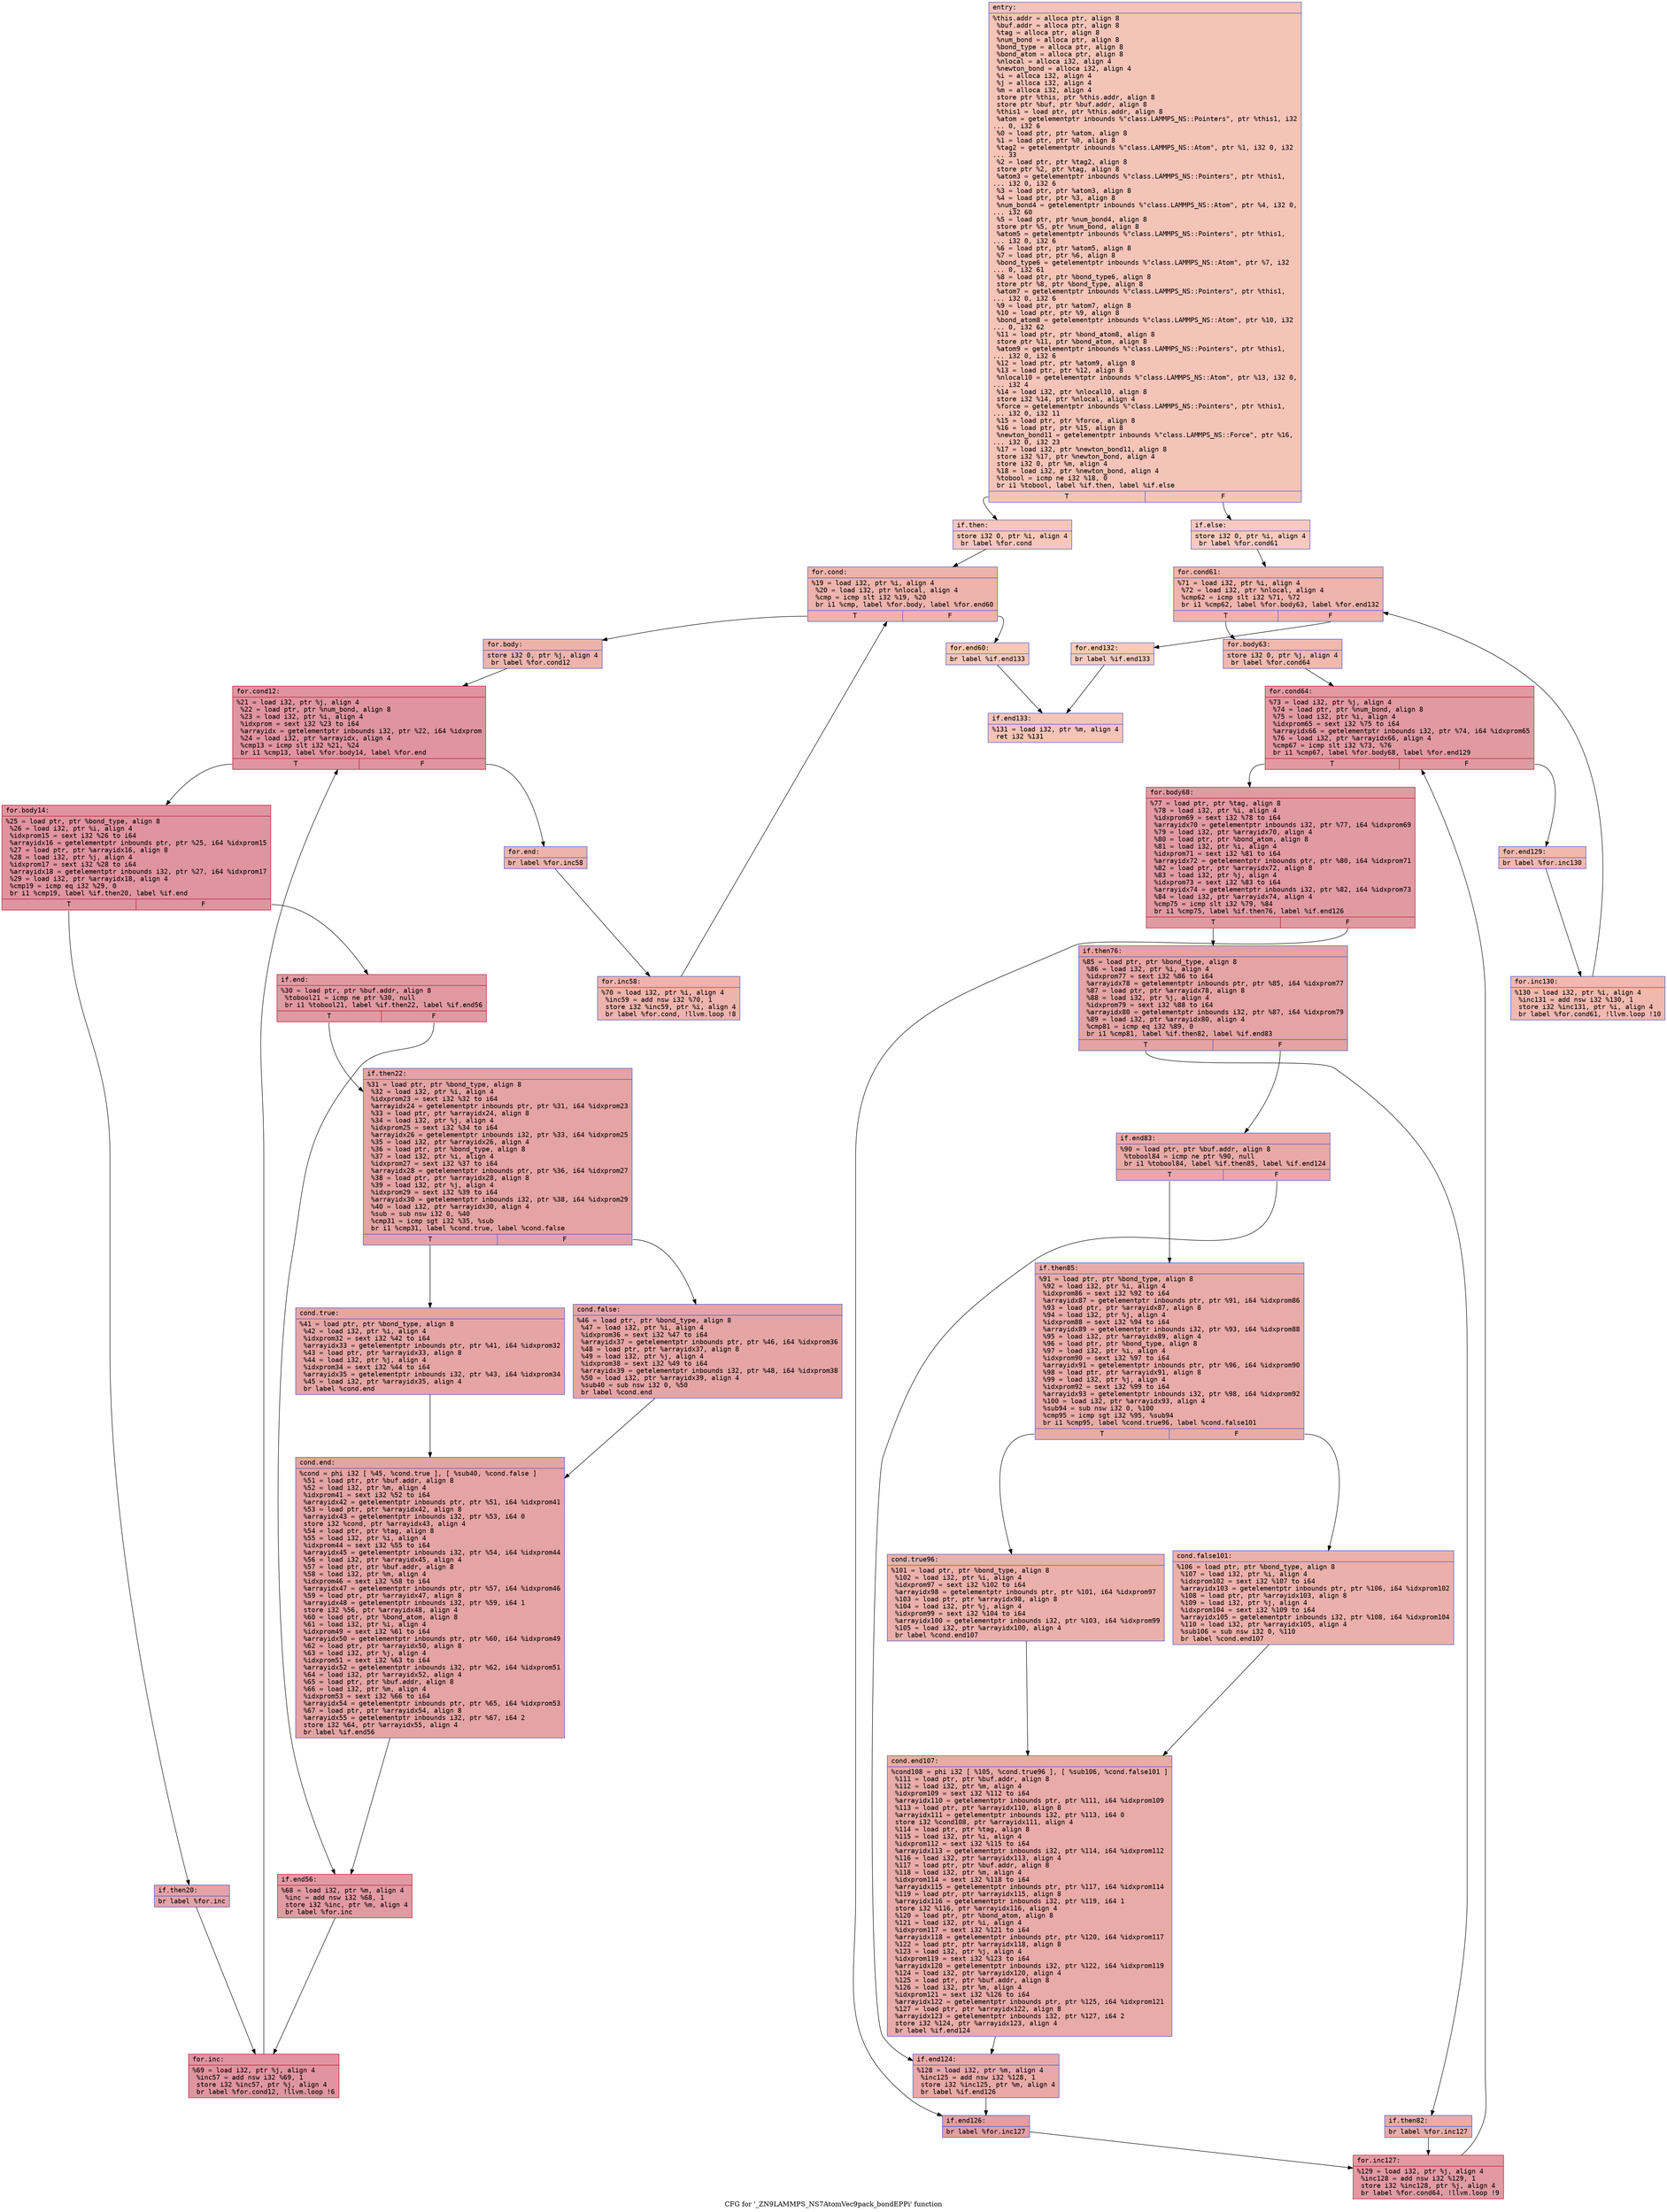 digraph "CFG for '_ZN9LAMMPS_NS7AtomVec9pack_bondEPPi' function" {
	label="CFG for '_ZN9LAMMPS_NS7AtomVec9pack_bondEPPi' function";

	Node0x56285ab92d90 [shape=record,color="#3d50c3ff", style=filled, fillcolor="#e97a5f70" fontname="Courier",label="{entry:\l|  %this.addr = alloca ptr, align 8\l  %buf.addr = alloca ptr, align 8\l  %tag = alloca ptr, align 8\l  %num_bond = alloca ptr, align 8\l  %bond_type = alloca ptr, align 8\l  %bond_atom = alloca ptr, align 8\l  %nlocal = alloca i32, align 4\l  %newton_bond = alloca i32, align 4\l  %i = alloca i32, align 4\l  %j = alloca i32, align 4\l  %m = alloca i32, align 4\l  store ptr %this, ptr %this.addr, align 8\l  store ptr %buf, ptr %buf.addr, align 8\l  %this1 = load ptr, ptr %this.addr, align 8\l  %atom = getelementptr inbounds %\"class.LAMMPS_NS::Pointers\", ptr %this1, i32\l... 0, i32 6\l  %0 = load ptr, ptr %atom, align 8\l  %1 = load ptr, ptr %0, align 8\l  %tag2 = getelementptr inbounds %\"class.LAMMPS_NS::Atom\", ptr %1, i32 0, i32\l... 33\l  %2 = load ptr, ptr %tag2, align 8\l  store ptr %2, ptr %tag, align 8\l  %atom3 = getelementptr inbounds %\"class.LAMMPS_NS::Pointers\", ptr %this1,\l... i32 0, i32 6\l  %3 = load ptr, ptr %atom3, align 8\l  %4 = load ptr, ptr %3, align 8\l  %num_bond4 = getelementptr inbounds %\"class.LAMMPS_NS::Atom\", ptr %4, i32 0,\l... i32 60\l  %5 = load ptr, ptr %num_bond4, align 8\l  store ptr %5, ptr %num_bond, align 8\l  %atom5 = getelementptr inbounds %\"class.LAMMPS_NS::Pointers\", ptr %this1,\l... i32 0, i32 6\l  %6 = load ptr, ptr %atom5, align 8\l  %7 = load ptr, ptr %6, align 8\l  %bond_type6 = getelementptr inbounds %\"class.LAMMPS_NS::Atom\", ptr %7, i32\l... 0, i32 61\l  %8 = load ptr, ptr %bond_type6, align 8\l  store ptr %8, ptr %bond_type, align 8\l  %atom7 = getelementptr inbounds %\"class.LAMMPS_NS::Pointers\", ptr %this1,\l... i32 0, i32 6\l  %9 = load ptr, ptr %atom7, align 8\l  %10 = load ptr, ptr %9, align 8\l  %bond_atom8 = getelementptr inbounds %\"class.LAMMPS_NS::Atom\", ptr %10, i32\l... 0, i32 62\l  %11 = load ptr, ptr %bond_atom8, align 8\l  store ptr %11, ptr %bond_atom, align 8\l  %atom9 = getelementptr inbounds %\"class.LAMMPS_NS::Pointers\", ptr %this1,\l... i32 0, i32 6\l  %12 = load ptr, ptr %atom9, align 8\l  %13 = load ptr, ptr %12, align 8\l  %nlocal10 = getelementptr inbounds %\"class.LAMMPS_NS::Atom\", ptr %13, i32 0,\l... i32 4\l  %14 = load i32, ptr %nlocal10, align 8\l  store i32 %14, ptr %nlocal, align 4\l  %force = getelementptr inbounds %\"class.LAMMPS_NS::Pointers\", ptr %this1,\l... i32 0, i32 11\l  %15 = load ptr, ptr %force, align 8\l  %16 = load ptr, ptr %15, align 8\l  %newton_bond11 = getelementptr inbounds %\"class.LAMMPS_NS::Force\", ptr %16,\l... i32 0, i32 23\l  %17 = load i32, ptr %newton_bond11, align 8\l  store i32 %17, ptr %newton_bond, align 4\l  store i32 0, ptr %m, align 4\l  %18 = load i32, ptr %newton_bond, align 4\l  %tobool = icmp ne i32 %18, 0\l  br i1 %tobool, label %if.then, label %if.else\l|{<s0>T|<s1>F}}"];
	Node0x56285ab92d90:s0 -> Node0x56285ab64ed0[tooltip="entry -> if.then\nProbability 62.50%" ];
	Node0x56285ab92d90:s1 -> Node0x56285ab9b840[tooltip="entry -> if.else\nProbability 37.50%" ];
	Node0x56285ab64ed0 [shape=record,color="#3d50c3ff", style=filled, fillcolor="#ec7f6370" fontname="Courier",label="{if.then:\l|  store i32 0, ptr %i, align 4\l  br label %for.cond\l}"];
	Node0x56285ab64ed0 -> Node0x56285ab9ba00[tooltip="if.then -> for.cond\nProbability 100.00%" ];
	Node0x56285ab9ba00 [shape=record,color="#3d50c3ff", style=filled, fillcolor="#d6524470" fontname="Courier",label="{for.cond:\l|  %19 = load i32, ptr %i, align 4\l  %20 = load i32, ptr %nlocal, align 4\l  %cmp = icmp slt i32 %19, %20\l  br i1 %cmp, label %for.body, label %for.end60\l|{<s0>T|<s1>F}}"];
	Node0x56285ab9ba00:s0 -> Node0x56285ab9bca0[tooltip="for.cond -> for.body\nProbability 96.88%" ];
	Node0x56285ab9ba00:s1 -> Node0x56285ab9bd20[tooltip="for.cond -> for.end60\nProbability 3.12%" ];
	Node0x56285ab9bca0 [shape=record,color="#3d50c3ff", style=filled, fillcolor="#d6524470" fontname="Courier",label="{for.body:\l|  store i32 0, ptr %j, align 4\l  br label %for.cond12\l}"];
	Node0x56285ab9bca0 -> Node0x56285ab9bef0[tooltip="for.body -> for.cond12\nProbability 100.00%" ];
	Node0x56285ab9bef0 [shape=record,color="#b70d28ff", style=filled, fillcolor="#b70d2870" fontname="Courier",label="{for.cond12:\l|  %21 = load i32, ptr %j, align 4\l  %22 = load ptr, ptr %num_bond, align 8\l  %23 = load i32, ptr %i, align 4\l  %idxprom = sext i32 %23 to i64\l  %arrayidx = getelementptr inbounds i32, ptr %22, i64 %idxprom\l  %24 = load i32, ptr %arrayidx, align 4\l  %cmp13 = icmp slt i32 %21, %24\l  br i1 %cmp13, label %for.body14, label %for.end\l|{<s0>T|<s1>F}}"];
	Node0x56285ab9bef0:s0 -> Node0x56285ab9c3f0[tooltip="for.cond12 -> for.body14\nProbability 96.88%" ];
	Node0x56285ab9bef0:s1 -> Node0x56285ab9c470[tooltip="for.cond12 -> for.end\nProbability 3.12%" ];
	Node0x56285ab9c3f0 [shape=record,color="#b70d28ff", style=filled, fillcolor="#b70d2870" fontname="Courier",label="{for.body14:\l|  %25 = load ptr, ptr %bond_type, align 8\l  %26 = load i32, ptr %i, align 4\l  %idxprom15 = sext i32 %26 to i64\l  %arrayidx16 = getelementptr inbounds ptr, ptr %25, i64 %idxprom15\l  %27 = load ptr, ptr %arrayidx16, align 8\l  %28 = load i32, ptr %j, align 4\l  %idxprom17 = sext i32 %28 to i64\l  %arrayidx18 = getelementptr inbounds i32, ptr %27, i64 %idxprom17\l  %29 = load i32, ptr %arrayidx18, align 4\l  %cmp19 = icmp eq i32 %29, 0\l  br i1 %cmp19, label %if.then20, label %if.end\l|{<s0>T|<s1>F}}"];
	Node0x56285ab9c3f0:s0 -> Node0x56285ab9cba0[tooltip="for.body14 -> if.then20\nProbability 37.50%" ];
	Node0x56285ab9c3f0:s1 -> Node0x56285ab9cc20[tooltip="for.body14 -> if.end\nProbability 62.50%" ];
	Node0x56285ab9cba0 [shape=record,color="#3d50c3ff", style=filled, fillcolor="#c32e3170" fontname="Courier",label="{if.then20:\l|  br label %for.inc\l}"];
	Node0x56285ab9cba0 -> Node0x56285ab9cd40[tooltip="if.then20 -> for.inc\nProbability 100.00%" ];
	Node0x56285ab9cc20 [shape=record,color="#b70d28ff", style=filled, fillcolor="#bb1b2c70" fontname="Courier",label="{if.end:\l|  %30 = load ptr, ptr %buf.addr, align 8\l  %tobool21 = icmp ne ptr %30, null\l  br i1 %tobool21, label %if.then22, label %if.end56\l|{<s0>T|<s1>F}}"];
	Node0x56285ab9cc20:s0 -> Node0x56285ab9b050[tooltip="if.end -> if.then22\nProbability 62.50%" ];
	Node0x56285ab9cc20:s1 -> Node0x56285ab9b0d0[tooltip="if.end -> if.end56\nProbability 37.50%" ];
	Node0x56285ab9b050 [shape=record,color="#3d50c3ff", style=filled, fillcolor="#c32e3170" fontname="Courier",label="{if.then22:\l|  %31 = load ptr, ptr %bond_type, align 8\l  %32 = load i32, ptr %i, align 4\l  %idxprom23 = sext i32 %32 to i64\l  %arrayidx24 = getelementptr inbounds ptr, ptr %31, i64 %idxprom23\l  %33 = load ptr, ptr %arrayidx24, align 8\l  %34 = load i32, ptr %j, align 4\l  %idxprom25 = sext i32 %34 to i64\l  %arrayidx26 = getelementptr inbounds i32, ptr %33, i64 %idxprom25\l  %35 = load i32, ptr %arrayidx26, align 4\l  %36 = load ptr, ptr %bond_type, align 8\l  %37 = load i32, ptr %i, align 4\l  %idxprom27 = sext i32 %37 to i64\l  %arrayidx28 = getelementptr inbounds ptr, ptr %36, i64 %idxprom27\l  %38 = load ptr, ptr %arrayidx28, align 8\l  %39 = load i32, ptr %j, align 4\l  %idxprom29 = sext i32 %39 to i64\l  %arrayidx30 = getelementptr inbounds i32, ptr %38, i64 %idxprom29\l  %40 = load i32, ptr %arrayidx30, align 4\l  %sub = sub nsw i32 0, %40\l  %cmp31 = icmp sgt i32 %35, %sub\l  br i1 %cmp31, label %cond.true, label %cond.false\l|{<s0>T|<s1>F}}"];
	Node0x56285ab9b050:s0 -> Node0x56285ab9e030[tooltip="if.then22 -> cond.true\nProbability 50.00%" ];
	Node0x56285ab9b050:s1 -> Node0x56285ab9e0b0[tooltip="if.then22 -> cond.false\nProbability 50.00%" ];
	Node0x56285ab9e030 [shape=record,color="#3d50c3ff", style=filled, fillcolor="#c5333470" fontname="Courier",label="{cond.true:\l|  %41 = load ptr, ptr %bond_type, align 8\l  %42 = load i32, ptr %i, align 4\l  %idxprom32 = sext i32 %42 to i64\l  %arrayidx33 = getelementptr inbounds ptr, ptr %41, i64 %idxprom32\l  %43 = load ptr, ptr %arrayidx33, align 8\l  %44 = load i32, ptr %j, align 4\l  %idxprom34 = sext i32 %44 to i64\l  %arrayidx35 = getelementptr inbounds i32, ptr %43, i64 %idxprom34\l  %45 = load i32, ptr %arrayidx35, align 4\l  br label %cond.end\l}"];
	Node0x56285ab9e030 -> Node0x56285ab9e7a0[tooltip="cond.true -> cond.end\nProbability 100.00%" ];
	Node0x56285ab9e0b0 [shape=record,color="#3d50c3ff", style=filled, fillcolor="#c5333470" fontname="Courier",label="{cond.false:\l|  %46 = load ptr, ptr %bond_type, align 8\l  %47 = load i32, ptr %i, align 4\l  %idxprom36 = sext i32 %47 to i64\l  %arrayidx37 = getelementptr inbounds ptr, ptr %46, i64 %idxprom36\l  %48 = load ptr, ptr %arrayidx37, align 8\l  %49 = load i32, ptr %j, align 4\l  %idxprom38 = sext i32 %49 to i64\l  %arrayidx39 = getelementptr inbounds i32, ptr %48, i64 %idxprom38\l  %50 = load i32, ptr %arrayidx39, align 4\l  %sub40 = sub nsw i32 0, %50\l  br label %cond.end\l}"];
	Node0x56285ab9e0b0 -> Node0x56285ab9e7a0[tooltip="cond.false -> cond.end\nProbability 100.00%" ];
	Node0x56285ab9e7a0 [shape=record,color="#3d50c3ff", style=filled, fillcolor="#c32e3170" fontname="Courier",label="{cond.end:\l|  %cond = phi i32 [ %45, %cond.true ], [ %sub40, %cond.false ]\l  %51 = load ptr, ptr %buf.addr, align 8\l  %52 = load i32, ptr %m, align 4\l  %idxprom41 = sext i32 %52 to i64\l  %arrayidx42 = getelementptr inbounds ptr, ptr %51, i64 %idxprom41\l  %53 = load ptr, ptr %arrayidx42, align 8\l  %arrayidx43 = getelementptr inbounds i32, ptr %53, i64 0\l  store i32 %cond, ptr %arrayidx43, align 4\l  %54 = load ptr, ptr %tag, align 8\l  %55 = load i32, ptr %i, align 4\l  %idxprom44 = sext i32 %55 to i64\l  %arrayidx45 = getelementptr inbounds i32, ptr %54, i64 %idxprom44\l  %56 = load i32, ptr %arrayidx45, align 4\l  %57 = load ptr, ptr %buf.addr, align 8\l  %58 = load i32, ptr %m, align 4\l  %idxprom46 = sext i32 %58 to i64\l  %arrayidx47 = getelementptr inbounds ptr, ptr %57, i64 %idxprom46\l  %59 = load ptr, ptr %arrayidx47, align 8\l  %arrayidx48 = getelementptr inbounds i32, ptr %59, i64 1\l  store i32 %56, ptr %arrayidx48, align 4\l  %60 = load ptr, ptr %bond_atom, align 8\l  %61 = load i32, ptr %i, align 4\l  %idxprom49 = sext i32 %61 to i64\l  %arrayidx50 = getelementptr inbounds ptr, ptr %60, i64 %idxprom49\l  %62 = load ptr, ptr %arrayidx50, align 8\l  %63 = load i32, ptr %j, align 4\l  %idxprom51 = sext i32 %63 to i64\l  %arrayidx52 = getelementptr inbounds i32, ptr %62, i64 %idxprom51\l  %64 = load i32, ptr %arrayidx52, align 4\l  %65 = load ptr, ptr %buf.addr, align 8\l  %66 = load i32, ptr %m, align 4\l  %idxprom53 = sext i32 %66 to i64\l  %arrayidx54 = getelementptr inbounds ptr, ptr %65, i64 %idxprom53\l  %67 = load ptr, ptr %arrayidx54, align 8\l  %arrayidx55 = getelementptr inbounds i32, ptr %67, i64 2\l  store i32 %64, ptr %arrayidx55, align 4\l  br label %if.end56\l}"];
	Node0x56285ab9e7a0 -> Node0x56285ab9b0d0[tooltip="cond.end -> if.end56\nProbability 100.00%" ];
	Node0x56285ab9b0d0 [shape=record,color="#b70d28ff", style=filled, fillcolor="#bb1b2c70" fontname="Courier",label="{if.end56:\l|  %68 = load i32, ptr %m, align 4\l  %inc = add nsw i32 %68, 1\l  store i32 %inc, ptr %m, align 4\l  br label %for.inc\l}"];
	Node0x56285ab9b0d0 -> Node0x56285ab9cd40[tooltip="if.end56 -> for.inc\nProbability 100.00%" ];
	Node0x56285ab9cd40 [shape=record,color="#b70d28ff", style=filled, fillcolor="#b70d2870" fontname="Courier",label="{for.inc:\l|  %69 = load i32, ptr %j, align 4\l  %inc57 = add nsw i32 %69, 1\l  store i32 %inc57, ptr %j, align 4\l  br label %for.cond12, !llvm.loop !6\l}"];
	Node0x56285ab9cd40 -> Node0x56285ab9bef0[tooltip="for.inc -> for.cond12\nProbability 100.00%" ];
	Node0x56285ab9c470 [shape=record,color="#3d50c3ff", style=filled, fillcolor="#d6524470" fontname="Courier",label="{for.end:\l|  br label %for.inc58\l}"];
	Node0x56285ab9c470 -> Node0x56285aba12f0[tooltip="for.end -> for.inc58\nProbability 100.00%" ];
	Node0x56285aba12f0 [shape=record,color="#3d50c3ff", style=filled, fillcolor="#d6524470" fontname="Courier",label="{for.inc58:\l|  %70 = load i32, ptr %i, align 4\l  %inc59 = add nsw i32 %70, 1\l  store i32 %inc59, ptr %i, align 4\l  br label %for.cond, !llvm.loop !8\l}"];
	Node0x56285aba12f0 -> Node0x56285ab9ba00[tooltip="for.inc58 -> for.cond\nProbability 100.00%" ];
	Node0x56285ab9bd20 [shape=record,color="#3d50c3ff", style=filled, fillcolor="#ec7f6370" fontname="Courier",label="{for.end60:\l|  br label %if.end133\l}"];
	Node0x56285ab9bd20 -> Node0x56285aba1770[tooltip="for.end60 -> if.end133\nProbability 100.00%" ];
	Node0x56285ab9b840 [shape=record,color="#3d50c3ff", style=filled, fillcolor="#ef886b70" fontname="Courier",label="{if.else:\l|  store i32 0, ptr %i, align 4\l  br label %for.cond61\l}"];
	Node0x56285ab9b840 -> Node0x56285aba1900[tooltip="if.else -> for.cond61\nProbability 100.00%" ];
	Node0x56285aba1900 [shape=record,color="#3d50c3ff", style=filled, fillcolor="#d8564670" fontname="Courier",label="{for.cond61:\l|  %71 = load i32, ptr %i, align 4\l  %72 = load i32, ptr %nlocal, align 4\l  %cmp62 = icmp slt i32 %71, %72\l  br i1 %cmp62, label %for.body63, label %for.end132\l|{<s0>T|<s1>F}}"];
	Node0x56285aba1900:s0 -> Node0x56285aba1ba0[tooltip="for.cond61 -> for.body63\nProbability 96.88%" ];
	Node0x56285aba1900:s1 -> Node0x56285ab9cf60[tooltip="for.cond61 -> for.end132\nProbability 3.12%" ];
	Node0x56285aba1ba0 [shape=record,color="#3d50c3ff", style=filled, fillcolor="#dc5d4a70" fontname="Courier",label="{for.body63:\l|  store i32 0, ptr %j, align 4\l  br label %for.cond64\l}"];
	Node0x56285aba1ba0 -> Node0x56285ab9d130[tooltip="for.body63 -> for.cond64\nProbability 100.00%" ];
	Node0x56285ab9d130 [shape=record,color="#b70d28ff", style=filled, fillcolor="#bb1b2c70" fontname="Courier",label="{for.cond64:\l|  %73 = load i32, ptr %j, align 4\l  %74 = load ptr, ptr %num_bond, align 8\l  %75 = load i32, ptr %i, align 4\l  %idxprom65 = sext i32 %75 to i64\l  %arrayidx66 = getelementptr inbounds i32, ptr %74, i64 %idxprom65\l  %76 = load i32, ptr %arrayidx66, align 4\l  %cmp67 = icmp slt i32 %73, %76\l  br i1 %cmp67, label %for.body68, label %for.end129\l|{<s0>T|<s1>F}}"];
	Node0x56285ab9d130:s0 -> Node0x56285ab9d530[tooltip="for.cond64 -> for.body68\nProbability 96.88%" ];
	Node0x56285ab9d130:s1 -> Node0x56285aba2980[tooltip="for.cond64 -> for.end129\nProbability 3.12%" ];
	Node0x56285ab9d530 [shape=record,color="#b70d28ff", style=filled, fillcolor="#bb1b2c70" fontname="Courier",label="{for.body68:\l|  %77 = load ptr, ptr %tag, align 8\l  %78 = load i32, ptr %i, align 4\l  %idxprom69 = sext i32 %78 to i64\l  %arrayidx70 = getelementptr inbounds i32, ptr %77, i64 %idxprom69\l  %79 = load i32, ptr %arrayidx70, align 4\l  %80 = load ptr, ptr %bond_atom, align 8\l  %81 = load i32, ptr %i, align 4\l  %idxprom71 = sext i32 %81 to i64\l  %arrayidx72 = getelementptr inbounds ptr, ptr %80, i64 %idxprom71\l  %82 = load ptr, ptr %arrayidx72, align 8\l  %83 = load i32, ptr %j, align 4\l  %idxprom73 = sext i32 %83 to i64\l  %arrayidx74 = getelementptr inbounds i32, ptr %82, i64 %idxprom73\l  %84 = load i32, ptr %arrayidx74, align 4\l  %cmp75 = icmp slt i32 %79, %84\l  br i1 %cmp75, label %if.then76, label %if.end126\l|{<s0>T|<s1>F}}"];
	Node0x56285ab9d530:s0 -> Node0x56285aba33b0[tooltip="for.body68 -> if.then76\nProbability 50.00%" ];
	Node0x56285ab9d530:s1 -> Node0x56285aba3430[tooltip="for.body68 -> if.end126\nProbability 50.00%" ];
	Node0x56285aba33b0 [shape=record,color="#3d50c3ff", style=filled, fillcolor="#c32e3170" fontname="Courier",label="{if.then76:\l|  %85 = load ptr, ptr %bond_type, align 8\l  %86 = load i32, ptr %i, align 4\l  %idxprom77 = sext i32 %86 to i64\l  %arrayidx78 = getelementptr inbounds ptr, ptr %85, i64 %idxprom77\l  %87 = load ptr, ptr %arrayidx78, align 8\l  %88 = load i32, ptr %j, align 4\l  %idxprom79 = sext i32 %88 to i64\l  %arrayidx80 = getelementptr inbounds i32, ptr %87, i64 %idxprom79\l  %89 = load i32, ptr %arrayidx80, align 4\l  %cmp81 = icmp eq i32 %89, 0\l  br i1 %cmp81, label %if.then82, label %if.end83\l|{<s0>T|<s1>F}}"];
	Node0x56285aba33b0:s0 -> Node0x56285aba3b70[tooltip="if.then76 -> if.then82\nProbability 37.50%" ];
	Node0x56285aba33b0:s1 -> Node0x56285aba3bf0[tooltip="if.then76 -> if.end83\nProbability 62.50%" ];
	Node0x56285aba3b70 [shape=record,color="#3d50c3ff", style=filled, fillcolor="#cc403a70" fontname="Courier",label="{if.then82:\l|  br label %for.inc127\l}"];
	Node0x56285aba3b70 -> Node0x56285aba3d80[tooltip="if.then82 -> for.inc127\nProbability 100.00%" ];
	Node0x56285aba3bf0 [shape=record,color="#3d50c3ff", style=filled, fillcolor="#ca3b3770" fontname="Courier",label="{if.end83:\l|  %90 = load ptr, ptr %buf.addr, align 8\l  %tobool84 = icmp ne ptr %90, null\l  br i1 %tobool84, label %if.then85, label %if.end124\l|{<s0>T|<s1>F}}"];
	Node0x56285aba3bf0:s0 -> Node0x56285aba3fb0[tooltip="if.end83 -> if.then85\nProbability 62.50%" ];
	Node0x56285aba3bf0:s1 -> Node0x56285aba4030[tooltip="if.end83 -> if.end124\nProbability 37.50%" ];
	Node0x56285aba3fb0 [shape=record,color="#3d50c3ff", style=filled, fillcolor="#cc403a70" fontname="Courier",label="{if.then85:\l|  %91 = load ptr, ptr %bond_type, align 8\l  %92 = load i32, ptr %i, align 4\l  %idxprom86 = sext i32 %92 to i64\l  %arrayidx87 = getelementptr inbounds ptr, ptr %91, i64 %idxprom86\l  %93 = load ptr, ptr %arrayidx87, align 8\l  %94 = load i32, ptr %j, align 4\l  %idxprom88 = sext i32 %94 to i64\l  %arrayidx89 = getelementptr inbounds i32, ptr %93, i64 %idxprom88\l  %95 = load i32, ptr %arrayidx89, align 4\l  %96 = load ptr, ptr %bond_type, align 8\l  %97 = load i32, ptr %i, align 4\l  %idxprom90 = sext i32 %97 to i64\l  %arrayidx91 = getelementptr inbounds ptr, ptr %96, i64 %idxprom90\l  %98 = load ptr, ptr %arrayidx91, align 8\l  %99 = load i32, ptr %j, align 4\l  %idxprom92 = sext i32 %99 to i64\l  %arrayidx93 = getelementptr inbounds i32, ptr %98, i64 %idxprom92\l  %100 = load i32, ptr %arrayidx93, align 4\l  %sub94 = sub nsw i32 0, %100\l  %cmp95 = icmp sgt i32 %95, %sub94\l  br i1 %cmp95, label %cond.true96, label %cond.false101\l|{<s0>T|<s1>F}}"];
	Node0x56285aba3fb0:s0 -> Node0x56285ab9f050[tooltip="if.then85 -> cond.true96\nProbability 50.00%" ];
	Node0x56285aba3fb0:s1 -> Node0x56285ab9f0d0[tooltip="if.then85 -> cond.false101\nProbability 50.00%" ];
	Node0x56285ab9f050 [shape=record,color="#3d50c3ff", style=filled, fillcolor="#d24b4070" fontname="Courier",label="{cond.true96:\l|  %101 = load ptr, ptr %bond_type, align 8\l  %102 = load i32, ptr %i, align 4\l  %idxprom97 = sext i32 %102 to i64\l  %arrayidx98 = getelementptr inbounds ptr, ptr %101, i64 %idxprom97\l  %103 = load ptr, ptr %arrayidx98, align 8\l  %104 = load i32, ptr %j, align 4\l  %idxprom99 = sext i32 %104 to i64\l  %arrayidx100 = getelementptr inbounds i32, ptr %103, i64 %idxprom99\l  %105 = load i32, ptr %arrayidx100, align 4\l  br label %cond.end107\l}"];
	Node0x56285ab9f050 -> Node0x56285aba5d70[tooltip="cond.true96 -> cond.end107\nProbability 100.00%" ];
	Node0x56285ab9f0d0 [shape=record,color="#3d50c3ff", style=filled, fillcolor="#d24b4070" fontname="Courier",label="{cond.false101:\l|  %106 = load ptr, ptr %bond_type, align 8\l  %107 = load i32, ptr %i, align 4\l  %idxprom102 = sext i32 %107 to i64\l  %arrayidx103 = getelementptr inbounds ptr, ptr %106, i64 %idxprom102\l  %108 = load ptr, ptr %arrayidx103, align 8\l  %109 = load i32, ptr %j, align 4\l  %idxprom104 = sext i32 %109 to i64\l  %arrayidx105 = getelementptr inbounds i32, ptr %108, i64 %idxprom104\l  %110 = load i32, ptr %arrayidx105, align 4\l  %sub106 = sub nsw i32 0, %110\l  br label %cond.end107\l}"];
	Node0x56285ab9f0d0 -> Node0x56285aba5d70[tooltip="cond.false101 -> cond.end107\nProbability 100.00%" ];
	Node0x56285aba5d70 [shape=record,color="#3d50c3ff", style=filled, fillcolor="#cc403a70" fontname="Courier",label="{cond.end107:\l|  %cond108 = phi i32 [ %105, %cond.true96 ], [ %sub106, %cond.false101 ]\l  %111 = load ptr, ptr %buf.addr, align 8\l  %112 = load i32, ptr %m, align 4\l  %idxprom109 = sext i32 %112 to i64\l  %arrayidx110 = getelementptr inbounds ptr, ptr %111, i64 %idxprom109\l  %113 = load ptr, ptr %arrayidx110, align 8\l  %arrayidx111 = getelementptr inbounds i32, ptr %113, i64 0\l  store i32 %cond108, ptr %arrayidx111, align 4\l  %114 = load ptr, ptr %tag, align 8\l  %115 = load i32, ptr %i, align 4\l  %idxprom112 = sext i32 %115 to i64\l  %arrayidx113 = getelementptr inbounds i32, ptr %114, i64 %idxprom112\l  %116 = load i32, ptr %arrayidx113, align 4\l  %117 = load ptr, ptr %buf.addr, align 8\l  %118 = load i32, ptr %m, align 4\l  %idxprom114 = sext i32 %118 to i64\l  %arrayidx115 = getelementptr inbounds ptr, ptr %117, i64 %idxprom114\l  %119 = load ptr, ptr %arrayidx115, align 8\l  %arrayidx116 = getelementptr inbounds i32, ptr %119, i64 1\l  store i32 %116, ptr %arrayidx116, align 4\l  %120 = load ptr, ptr %bond_atom, align 8\l  %121 = load i32, ptr %i, align 4\l  %idxprom117 = sext i32 %121 to i64\l  %arrayidx118 = getelementptr inbounds ptr, ptr %120, i64 %idxprom117\l  %122 = load ptr, ptr %arrayidx118, align 8\l  %123 = load i32, ptr %j, align 4\l  %idxprom119 = sext i32 %123 to i64\l  %arrayidx120 = getelementptr inbounds i32, ptr %122, i64 %idxprom119\l  %124 = load i32, ptr %arrayidx120, align 4\l  %125 = load ptr, ptr %buf.addr, align 8\l  %126 = load i32, ptr %m, align 4\l  %idxprom121 = sext i32 %126 to i64\l  %arrayidx122 = getelementptr inbounds ptr, ptr %125, i64 %idxprom121\l  %127 = load ptr, ptr %arrayidx122, align 8\l  %arrayidx123 = getelementptr inbounds i32, ptr %127, i64 2\l  store i32 %124, ptr %arrayidx123, align 4\l  br label %if.end124\l}"];
	Node0x56285aba5d70 -> Node0x56285aba4030[tooltip="cond.end107 -> if.end124\nProbability 100.00%" ];
	Node0x56285aba4030 [shape=record,color="#3d50c3ff", style=filled, fillcolor="#ca3b3770" fontname="Courier",label="{if.end124:\l|  %128 = load i32, ptr %m, align 4\l  %inc125 = add nsw i32 %128, 1\l  store i32 %inc125, ptr %m, align 4\l  br label %if.end126\l}"];
	Node0x56285aba4030 -> Node0x56285aba3430[tooltip="if.end124 -> if.end126\nProbability 100.00%" ];
	Node0x56285aba3430 [shape=record,color="#3d50c3ff", style=filled, fillcolor="#be242e70" fontname="Courier",label="{if.end126:\l|  br label %for.inc127\l}"];
	Node0x56285aba3430 -> Node0x56285aba3d80[tooltip="if.end126 -> for.inc127\nProbability 100.00%" ];
	Node0x56285aba3d80 [shape=record,color="#b70d28ff", style=filled, fillcolor="#bb1b2c70" fontname="Courier",label="{for.inc127:\l|  %129 = load i32, ptr %j, align 4\l  %inc128 = add nsw i32 %129, 1\l  store i32 %inc128, ptr %j, align 4\l  br label %for.cond64, !llvm.loop !9\l}"];
	Node0x56285aba3d80 -> Node0x56285ab9d130[tooltip="for.inc127 -> for.cond64\nProbability 100.00%" ];
	Node0x56285aba2980 [shape=record,color="#3d50c3ff", style=filled, fillcolor="#dc5d4a70" fontname="Courier",label="{for.end129:\l|  br label %for.inc130\l}"];
	Node0x56285aba2980 -> Node0x56285aba8100[tooltip="for.end129 -> for.inc130\nProbability 100.00%" ];
	Node0x56285aba8100 [shape=record,color="#3d50c3ff", style=filled, fillcolor="#dc5d4a70" fontname="Courier",label="{for.inc130:\l|  %130 = load i32, ptr %i, align 4\l  %inc131 = add nsw i32 %130, 1\l  store i32 %inc131, ptr %i, align 4\l  br label %for.cond61, !llvm.loop !10\l}"];
	Node0x56285aba8100 -> Node0x56285aba1900[tooltip="for.inc130 -> for.cond61\nProbability 100.00%" ];
	Node0x56285ab9cf60 [shape=record,color="#3d50c3ff", style=filled, fillcolor="#ef886b70" fontname="Courier",label="{for.end132:\l|  br label %if.end133\l}"];
	Node0x56285ab9cf60 -> Node0x56285aba1770[tooltip="for.end132 -> if.end133\nProbability 100.00%" ];
	Node0x56285aba1770 [shape=record,color="#3d50c3ff", style=filled, fillcolor="#e97a5f70" fontname="Courier",label="{if.end133:\l|  %131 = load i32, ptr %m, align 4\l  ret i32 %131\l}"];
}
